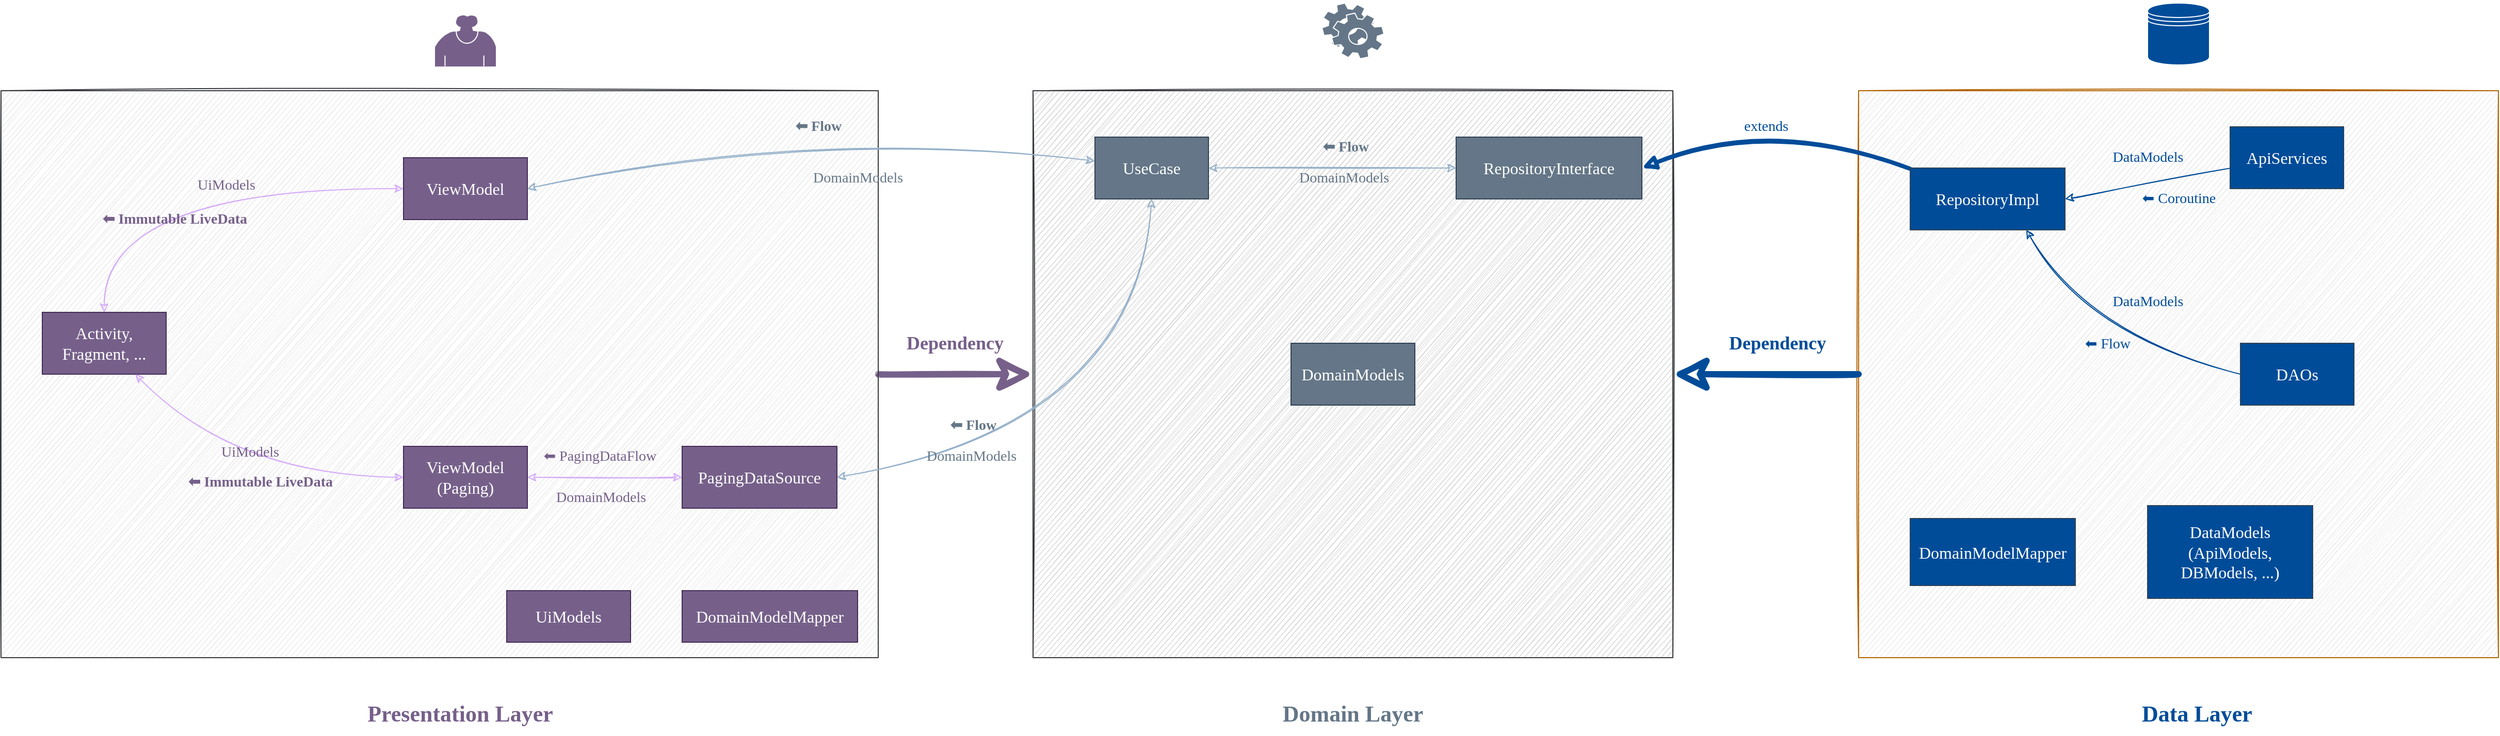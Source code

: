 <mxfile version="13.3.4" type="google"><diagram id="fskoeZXoQP_KoV0biTnG" name="Page-1"><mxGraphModel dx="1298" dy="786" grid="1" gridSize="10" guides="1" tooltips="1" connect="1" arrows="1" fold="1" page="1" pageScale="1" pageWidth="827" pageHeight="1169" math="0" shadow="0"><root><mxCell id="0"/><mxCell id="1" parent="0"/><mxCell id="LSsAEztIMfF9rfNvL_Yx-2" value="" style="shape=mxgraph.bpmn.user_task;html=1;outlineConnect=0;fillColor=#76608A;strokeColor=#FFFFFF;sketch=0;shadow=0;" parent="1" vertex="1"><mxGeometry x="440" y="108" width="60" height="64" as="geometry"/></mxCell><mxCell id="LSsAEztIMfF9rfNvL_Yx-3" value="" style="shape=mxgraph.bpmn.service_task;html=1;outlineConnect=0;fillColor=#647687;strokeColor=#FFFFFF;" parent="1" vertex="1"><mxGeometry x="1300" y="110" width="60" height="54" as="geometry"/></mxCell><mxCell id="LSsAEztIMfF9rfNvL_Yx-5" value="" style="shape=datastore;whiteSpace=wrap;html=1;fontColor=#ffffff;fillColor=#004C99;strokeColor=#FFFFFF;" parent="1" vertex="1"><mxGeometry x="2100" y="110" width="60" height="60" as="geometry"/></mxCell><mxCell id="LSsAEztIMfF9rfNvL_Yx-59" style="edgeStyle=none;curved=1;jumpStyle=none;jumpSize=1;orthogonalLoop=1;jettySize=auto;html=1;exitX=1;exitY=0.5;exitDx=0;exitDy=0;entryX=0;entryY=0.5;entryDx=0;entryDy=0;shadow=0;startArrow=none;startFill=0;endArrow=classic;endFill=0;strokeWidth=6;fontFamily=Comic Sans MS;fontSize=14;fontColor=#76608A;strokeColor=#76608A;endSize=20;startSize=1;sketch=1;" parent="1" source="LSsAEztIMfF9rfNvL_Yx-7" target="LSsAEztIMfF9rfNvL_Yx-27" edge="1"><mxGeometry relative="1" as="geometry"/></mxCell><mxCell id="LSsAEztIMfF9rfNvL_Yx-60" value="&lt;font style=&quot;font-size: 18px&quot;&gt;&lt;b&gt;Dependency&lt;/b&gt;&lt;/font&gt;" style="edgeLabel;html=1;align=center;verticalAlign=middle;resizable=0;points=[];fontSize=14;fontFamily=Comic Sans MS;fontColor=#76608A;labelBackgroundColor=none;" parent="LSsAEztIMfF9rfNvL_Yx-59" vertex="1" connectable="0"><mxGeometry x="-0.261" y="3" relative="1" as="geometry"><mxPoint x="18" y="-27" as="offset"/></mxGeometry></mxCell><mxCell id="LSsAEztIMfF9rfNvL_Yx-7" value="" style="rounded=0;whiteSpace=wrap;html=1;strokeColor=#36393d;sketch=1;fillColor=#E6E6E6;" parent="1" vertex="1"><mxGeometry x="20" y="195" width="850" height="550" as="geometry"/></mxCell><mxCell id="LSsAEztIMfF9rfNvL_Yx-8" value="&lt;p&gt;&lt;font color=&quot;#ffffff&quot; style=&quot;font-size: 16px&quot;&gt;Activity, Fragment, ...&lt;/font&gt;&lt;/p&gt;" style="rounded=0;whiteSpace=wrap;html=1;strokeColor=#432D57;fillColor=#76608a;fontColor=#ffffff;fontFamily=Comic Sans MS;fontSize=14;" parent="1" vertex="1"><mxGeometry x="60" y="410" width="120" height="60" as="geometry"/></mxCell><mxCell id="LSsAEztIMfF9rfNvL_Yx-11" style="edgeStyle=orthogonalEdgeStyle;orthogonalLoop=1;jettySize=auto;html=1;fontFamily=Comic Sans MS;fontSize=14;fontColor=#0000FF;startArrow=classic;startFill=1;shadow=0;sketch=1;curved=1;strokeColor=#D4ACF7;" parent="1" source="LSsAEztIMfF9rfNvL_Yx-10" target="LSsAEztIMfF9rfNvL_Yx-8" edge="1"><mxGeometry relative="1" as="geometry"/></mxCell><mxCell id="LSsAEztIMfF9rfNvL_Yx-12" value="UiModels" style="edgeLabel;html=1;align=center;verticalAlign=middle;resizable=0;points=[];fontSize=14;fontFamily=Comic Sans MS;fontColor=#76608A;labelBackgroundColor=none;" parent="LSsAEztIMfF9rfNvL_Yx-11" vertex="1" connectable="0"><mxGeometry x="-0.16" y="-3" relative="1" as="geometry"><mxPoint as="offset"/></mxGeometry></mxCell><mxCell id="LSsAEztIMfF9rfNvL_Yx-32" value="&lt;b&gt;⬅&amp;nbsp;Immutable LiveData&lt;/b&gt;" style="edgeLabel;html=1;align=center;verticalAlign=middle;resizable=0;points=[];fontSize=14;fontFamily=Comic Sans MS;fontColor=#76608A;labelBackgroundColor=none;" parent="LSsAEztIMfF9rfNvL_Yx-11" vertex="1" connectable="0"><mxGeometry x="-0.064" y="16" relative="1" as="geometry"><mxPoint x="-30" y="14" as="offset"/></mxGeometry></mxCell><mxCell id="LSsAEztIMfF9rfNvL_Yx-10" value="&lt;p&gt;&lt;font color=&quot;#ffffff&quot; style=&quot;font-size: 16px&quot;&gt;ViewModel&lt;/font&gt;&lt;/p&gt;" style="rounded=0;whiteSpace=wrap;html=1;strokeColor=#432D57;fontColor=#ffffff;fontFamily=Comic Sans MS;fontSize=14;fillColor=#76608A;" parent="1" vertex="1"><mxGeometry x="410" y="260" width="120" height="60" as="geometry"/></mxCell><mxCell id="LSsAEztIMfF9rfNvL_Yx-23" style="edgeStyle=none;curved=1;jumpStyle=none;jumpSize=1;orthogonalLoop=1;jettySize=auto;html=1;entryX=0.75;entryY=1;entryDx=0;entryDy=0;shadow=0;startArrow=classic;startFill=1;strokeColor=#D4ACF7;fontFamily=Comic Sans MS;fontSize=14;fontColor=#76608A;sketch=1;exitX=0;exitY=0.5;exitDx=0;exitDy=0;" parent="1" source="LSsAEztIMfF9rfNvL_Yx-16" target="LSsAEztIMfF9rfNvL_Yx-8" edge="1"><mxGeometry relative="1" as="geometry"><mxPoint x="169.04" y="417.98" as="targetPoint"/><Array as="points"><mxPoint x="250" y="570"/></Array></mxGeometry></mxCell><mxCell id="LSsAEztIMfF9rfNvL_Yx-24" value="&lt;span&gt;UiModels&lt;br&gt;&lt;/span&gt;" style="edgeLabel;html=1;align=center;verticalAlign=middle;resizable=0;points=[];fontSize=14;fontFamily=Comic Sans MS;fontColor=#76608A;labelBackgroundColor=none;labelBorderColor=none;" parent="LSsAEztIMfF9rfNvL_Yx-23" vertex="1" connectable="0"><mxGeometry x="-0.092" y="-3" relative="1" as="geometry"><mxPoint x="-12.54" y="-21.61" as="offset"/></mxGeometry></mxCell><mxCell id="LSsAEztIMfF9rfNvL_Yx-37" value="&lt;span&gt;&lt;b&gt;⬅ Immutable LiveData&lt;/b&gt;&lt;/span&gt;" style="edgeLabel;html=1;align=center;verticalAlign=middle;resizable=0;points=[];fontSize=14;fontFamily=Comic Sans MS;fontColor=#76608A;labelBackgroundColor=none;" parent="LSsAEztIMfF9rfNvL_Yx-23" vertex="1" connectable="0"><mxGeometry x="0.202" y="2" relative="1" as="geometry"><mxPoint x="36.59" y="18.08" as="offset"/></mxGeometry></mxCell><mxCell id="LSsAEztIMfF9rfNvL_Yx-16" value="&lt;p&gt;&lt;font color=&quot;#ffffff&quot; style=&quot;font-size: 16px&quot;&gt;ViewModel (Paging)&lt;/font&gt;&lt;/p&gt;" style="rounded=0;whiteSpace=wrap;html=1;strokeColor=#432D57;fontColor=#ffffff;fontFamily=Comic Sans MS;fontSize=14;fillColor=#76608A;" parent="1" vertex="1"><mxGeometry x="410" y="540" width="120" height="60" as="geometry"/></mxCell><mxCell id="LSsAEztIMfF9rfNvL_Yx-21" value="" style="edgeStyle=none;curved=1;jumpStyle=none;jumpSize=1;orthogonalLoop=1;jettySize=auto;html=1;shadow=0;startArrow=classic;startFill=1;strokeColor=#D4ACF7;fontFamily=Comic Sans MS;fontSize=14;fontColor=#76608A;sketch=1;" parent="1" source="LSsAEztIMfF9rfNvL_Yx-17" target="LSsAEztIMfF9rfNvL_Yx-16" edge="1"><mxGeometry relative="1" as="geometry"><mxPoint x="413.077" y="480" as="targetPoint"/></mxGeometry></mxCell><mxCell id="LSsAEztIMfF9rfNvL_Yx-22" value="DomainModels" style="edgeLabel;html=1;align=center;verticalAlign=middle;resizable=0;points=[];fontSize=14;fontFamily=Comic Sans MS;fontColor=#76608A;labelBackgroundColor=none;" parent="LSsAEztIMfF9rfNvL_Yx-21" vertex="1" connectable="0"><mxGeometry x="0.3" y="-3" relative="1" as="geometry"><mxPoint x="18" y="23" as="offset"/></mxGeometry></mxCell><mxCell id="LSsAEztIMfF9rfNvL_Yx-56" value="⬅ PagingDataFlow" style="edgeLabel;html=1;align=center;verticalAlign=middle;resizable=0;points=[];fontSize=14;fontFamily=Comic Sans MS;labelBackgroundColor=none;fontColor=#76608A;" parent="LSsAEztIMfF9rfNvL_Yx-21" vertex="1" connectable="0"><mxGeometry x="0.067" relative="1" as="geometry"><mxPoint y="-20" as="offset"/></mxGeometry></mxCell><mxCell id="LSsAEztIMfF9rfNvL_Yx-17" value="&lt;p&gt;&lt;font color=&quot;#ffffff&quot; style=&quot;font-size: 16px&quot;&gt;PagingDataSource&lt;/font&gt;&lt;/p&gt;" style="rounded=0;whiteSpace=wrap;html=1;strokeColor=#432D57;fontColor=#ffffff;fontFamily=Comic Sans MS;fontSize=14;fillColor=#76608A;" parent="1" vertex="1"><mxGeometry x="680" y="540" width="150" height="60" as="geometry"/></mxCell><mxCell id="LSsAEztIMfF9rfNvL_Yx-27" value="" style="rounded=0;whiteSpace=wrap;html=1;strokeColor=#36393d;shadow=0;sketch=1;fillColor=#CCCCCC;" parent="1" vertex="1"><mxGeometry x="1020" y="195" width="620" height="550" as="geometry"/></mxCell><mxCell id="LSsAEztIMfF9rfNvL_Yx-29" style="edgeStyle=none;curved=1;jumpStyle=none;jumpSize=1;orthogonalLoop=1;jettySize=auto;html=1;entryX=1;entryY=0.5;entryDx=0;entryDy=0;shadow=0;startArrow=classic;startFill=1;fontFamily=Comic Sans MS;fontSize=14;fontColor=#76608A;strokeColor=#95B0C9;sketch=1;" parent="1" source="LSsAEztIMfF9rfNvL_Yx-28" target="LSsAEztIMfF9rfNvL_Yx-10" edge="1"><mxGeometry relative="1" as="geometry"><Array as="points"><mxPoint x="810" y="230"/></Array></mxGeometry></mxCell><mxCell id="LSsAEztIMfF9rfNvL_Yx-30" value="&lt;font color=&quot;#647687&quot;&gt;DomainModels&lt;/font&gt;" style="edgeLabel;html=1;align=center;verticalAlign=middle;resizable=0;points=[];fontSize=14;fontFamily=Comic Sans MS;fontColor=#76608A;labelBackgroundColor=none;" parent="LSsAEztIMfF9rfNvL_Yx-29" vertex="1" connectable="0"><mxGeometry x="-0.215" relative="1" as="geometry"><mxPoint x="-12.64" y="43.52" as="offset"/></mxGeometry></mxCell><mxCell id="LSsAEztIMfF9rfNvL_Yx-31" value="&lt;font color=&quot;#647687&quot;&gt;&lt;b&gt;&amp;nbsp;⬅ Flow&lt;/b&gt;&lt;/font&gt;" style="edgeLabel;html=1;align=center;verticalAlign=middle;resizable=0;points=[];fontSize=14;fontFamily=Comic Sans MS;fontColor=#76608A;labelBackgroundColor=none;" parent="LSsAEztIMfF9rfNvL_Yx-29" vertex="1" connectable="0"><mxGeometry x="-0.308" y="-4" relative="1" as="geometry"><mxPoint x="-78.93" y="-5.68" as="offset"/></mxGeometry></mxCell><mxCell id="LSsAEztIMfF9rfNvL_Yx-41" style="edgeStyle=none;curved=1;jumpStyle=none;jumpSize=1;orthogonalLoop=1;jettySize=auto;html=1;shadow=0;startArrow=classic;startFill=1;fontFamily=Comic Sans MS;fontSize=14;fontColor=#76608A;sketch=1;strokeColor=#95B0C9;" parent="1" source="LSsAEztIMfF9rfNvL_Yx-28" target="LSsAEztIMfF9rfNvL_Yx-40" edge="1"><mxGeometry relative="1" as="geometry"/></mxCell><mxCell id="LSsAEztIMfF9rfNvL_Yx-42" value="DomainModels" style="edgeLabel;html=1;align=center;verticalAlign=middle;resizable=0;points=[];fontSize=14;fontFamily=Comic Sans MS;labelBackgroundColor=none;fontColor=#647687;" parent="LSsAEztIMfF9rfNvL_Yx-41" vertex="1" connectable="0"><mxGeometry x="0.2" relative="1" as="geometry"><mxPoint x="-13" y="10" as="offset"/></mxGeometry></mxCell><mxCell id="LSsAEztIMfF9rfNvL_Yx-43" value="&lt;b style=&quot;&quot;&gt;&amp;nbsp;⬅ Flow&lt;/b&gt;" style="edgeLabel;html=1;align=center;verticalAlign=middle;resizable=0;points=[];fontSize=14;fontFamily=Comic Sans MS;fontColor=#647687;labelBackgroundColor=none;" parent="LSsAEztIMfF9rfNvL_Yx-41" vertex="1" connectable="0"><mxGeometry x="0.083" y="4" relative="1" as="geometry"><mxPoint x="1" y="-16" as="offset"/></mxGeometry></mxCell><mxCell id="LSsAEztIMfF9rfNvL_Yx-28" value="&lt;p&gt;&lt;font color=&quot;#ffffff&quot; style=&quot;font-size: 16px&quot;&gt;UseCase&lt;/font&gt;&lt;/p&gt;" style="rounded=0;whiteSpace=wrap;html=1;strokeColor=#314354;fontColor=#ffffff;fontFamily=Comic Sans MS;fontSize=14;fillColor=#647687;" parent="1" vertex="1"><mxGeometry x="1080" y="240" width="110" height="60" as="geometry"/></mxCell><mxCell id="LSsAEztIMfF9rfNvL_Yx-38" value="&lt;p&gt;&lt;font color=&quot;#ffffff&quot; style=&quot;font-size: 16px&quot;&gt;UiModels&lt;/font&gt;&lt;/p&gt;" style="rounded=0;whiteSpace=wrap;html=1;strokeColor=#432D57;fontColor=#ffffff;fontFamily=Comic Sans MS;fontSize=14;fillColor=#76608A;" parent="1" vertex="1"><mxGeometry x="510" y="680" width="120" height="50" as="geometry"/></mxCell><mxCell id="LSsAEztIMfF9rfNvL_Yx-39" value="&lt;p&gt;&lt;span style=&quot;font-size: 16px&quot;&gt;DomainModels&lt;/span&gt;&lt;/p&gt;" style="rounded=0;whiteSpace=wrap;html=1;strokeColor=#314354;fontColor=#ffffff;fontFamily=Comic Sans MS;fontSize=14;fillColor=#647687;sketch=0;glass=0;shadow=0;" parent="1" vertex="1"><mxGeometry x="1270" y="440" width="120" height="60" as="geometry"/></mxCell><mxCell id="LSsAEztIMfF9rfNvL_Yx-40" value="&lt;p&gt;&lt;span style=&quot;font-size: 16px&quot;&gt;RepositoryInterface&lt;/span&gt;&lt;/p&gt;" style="rounded=0;whiteSpace=wrap;html=1;strokeColor=#314354;fontColor=#ffffff;fontFamily=Comic Sans MS;fontSize=14;fillColor=#647687;" parent="1" vertex="1"><mxGeometry x="1430" y="240" width="180" height="60" as="geometry"/></mxCell><mxCell id="LSsAEztIMfF9rfNvL_Yx-44" value="" style="rounded=0;whiteSpace=wrap;html=1;strokeColor=#b46504;sketch=1;fillColor=#E6E6E6;" parent="1" vertex="1"><mxGeometry x="1820" y="195" width="620" height="550" as="geometry"/></mxCell><mxCell id="LSsAEztIMfF9rfNvL_Yx-45" value="&lt;p&gt;&lt;span style=&quot;font-size: 16px&quot;&gt;DataModels (ApiModels, DBModels, ...)&lt;/span&gt;&lt;/p&gt;" style="rounded=0;whiteSpace=wrap;html=1;strokeColor=#314354;fontColor=#ffffff;fontFamily=Comic Sans MS;fontSize=14;sketch=0;glass=0;shadow=0;fillColor=#004C99;" parent="1" vertex="1"><mxGeometry x="2100" y="597.5" width="160" height="90" as="geometry"/></mxCell><mxCell id="LSsAEztIMfF9rfNvL_Yx-46" value="&lt;p&gt;&lt;span style=&quot;font-size: 16px&quot;&gt;ApiServices&lt;/span&gt;&lt;/p&gt;" style="rounded=0;whiteSpace=wrap;html=1;strokeColor=#314354;fontColor=#ffffff;fontFamily=Comic Sans MS;fontSize=14;sketch=0;glass=0;shadow=0;fillColor=#004C99;" parent="1" vertex="1"><mxGeometry x="2180" y="230" width="110" height="60" as="geometry"/></mxCell><mxCell id="LSsAEztIMfF9rfNvL_Yx-52" style="edgeStyle=none;curved=1;jumpStyle=none;jumpSize=1;orthogonalLoop=1;jettySize=auto;html=1;entryX=0.75;entryY=1;entryDx=0;entryDy=0;shadow=0;startArrow=none;startFill=0;endArrow=classic;endFill=1;strokeColor=#004C99;strokeWidth=1;fontFamily=Comic Sans MS;fontSize=14;fontColor=#647687;sketch=1;exitX=0;exitY=0.5;exitDx=0;exitDy=0;" parent="1" source="LSsAEztIMfF9rfNvL_Yx-47" target="LSsAEztIMfF9rfNvL_Yx-48" edge="1"><mxGeometry relative="1" as="geometry"><Array as="points"><mxPoint x="2040" y="430"/></Array></mxGeometry></mxCell><mxCell id="LSsAEztIMfF9rfNvL_Yx-53" value="DataModels" style="edgeLabel;html=1;align=center;verticalAlign=middle;resizable=0;points=[];fontSize=14;fontFamily=Comic Sans MS;fontColor=#004C99;labelBackgroundColor=none;" parent="LSsAEztIMfF9rfNvL_Yx-52" vertex="1" connectable="0"><mxGeometry x="0.129" y="-2" relative="1" as="geometry"><mxPoint x="57.32" y="-28.65" as="offset"/></mxGeometry></mxCell><mxCell id="LSsAEztIMfF9rfNvL_Yx-54" value="⬅ Flow" style="edgeLabel;html=1;align=center;verticalAlign=middle;resizable=0;points=[];fontSize=14;fontFamily=Comic Sans MS;fontColor=#004C99;labelBackgroundColor=none;" parent="LSsAEztIMfF9rfNvL_Yx-52" vertex="1" connectable="0"><mxGeometry x="0.194" y="4" relative="1" as="geometry"><mxPoint x="26.84" y="13.86" as="offset"/></mxGeometry></mxCell><mxCell id="LSsAEztIMfF9rfNvL_Yx-47" value="&lt;p&gt;&lt;span style=&quot;font-size: 16px&quot;&gt;DAOs&lt;/span&gt;&lt;/p&gt;" style="rounded=0;whiteSpace=wrap;html=1;strokeColor=#314354;fontColor=#ffffff;fontFamily=Comic Sans MS;fontSize=14;sketch=0;glass=0;shadow=0;fillColor=#004C99;" parent="1" vertex="1"><mxGeometry x="2190" y="440" width="110" height="60" as="geometry"/></mxCell><mxCell id="LSsAEztIMfF9rfNvL_Yx-49" value="&lt;font color=&quot;#004c99&quot;&gt;extends&lt;/font&gt;" style="edgeStyle=none;curved=1;jumpStyle=none;jumpSize=1;orthogonalLoop=1;jettySize=auto;html=1;entryX=1;entryY=0.5;entryDx=0;entryDy=0;shadow=0;startArrow=none;startFill=0;fontFamily=Comic Sans MS;fontSize=14;fontColor=#647687;endArrow=block;endFill=1;strokeWidth=4;strokeColor=#004C99;sketch=1;labelBackgroundColor=none;" parent="1" source="LSsAEztIMfF9rfNvL_Yx-48" target="LSsAEztIMfF9rfNvL_Yx-40" edge="1"><mxGeometry x="0.001" y="14" relative="1" as="geometry"><mxPoint x="-15" y="-3" as="offset"/><Array as="points"><mxPoint x="1740" y="220"/></Array></mxGeometry></mxCell><mxCell id="LSsAEztIMfF9rfNvL_Yx-50" value="" style="edgeStyle=none;curved=1;jumpStyle=none;jumpSize=1;orthogonalLoop=1;jettySize=auto;html=1;exitX=1;exitY=0.5;exitDx=0;exitDy=0;shadow=0;startArrow=classic;startFill=1;endArrow=none;endFill=0;strokeColor=#004C99;strokeWidth=1;fontFamily=Comic Sans MS;fontSize=14;fontColor=#647687;sketch=1;" parent="1" source="LSsAEztIMfF9rfNvL_Yx-48" target="LSsAEztIMfF9rfNvL_Yx-46" edge="1"><mxGeometry x="0.208" y="-18" relative="1" as="geometry"><mxPoint as="offset"/></mxGeometry></mxCell><mxCell id="LSsAEztIMfF9rfNvL_Yx-51" value="DataModels" style="edgeLabel;html=1;align=center;verticalAlign=middle;resizable=0;points=[];fontSize=14;fontFamily=Comic Sans MS;labelBackgroundColor=none;fontColor=#004C99;" parent="LSsAEztIMfF9rfNvL_Yx-50" vertex="1" connectable="0"><mxGeometry x="0.118" y="2" relative="1" as="geometry"><mxPoint x="-9.1" y="-21.39" as="offset"/></mxGeometry></mxCell><mxCell id="LSsAEztIMfF9rfNvL_Yx-55" value="⬅ Coroutine" style="edgeLabel;html=1;align=center;verticalAlign=middle;resizable=0;points=[];fontSize=14;fontFamily=Comic Sans MS;fontColor=#004C99;labelBackgroundColor=none;" parent="LSsAEztIMfF9rfNvL_Yx-50" vertex="1" connectable="0"><mxGeometry x="-0.032" y="3" relative="1" as="geometry"><mxPoint x="32.88" y="17.4" as="offset"/></mxGeometry></mxCell><mxCell id="LSsAEztIMfF9rfNvL_Yx-48" value="&lt;p&gt;&lt;span style=&quot;font-size: 16px&quot;&gt;RepositoryImpl&lt;/span&gt;&lt;/p&gt;" style="rounded=0;whiteSpace=wrap;html=1;strokeColor=#314354;fontColor=#ffffff;fontFamily=Comic Sans MS;fontSize=14;sketch=0;glass=0;shadow=0;fillColor=#004C99;" parent="1" vertex="1"><mxGeometry x="1870" y="270" width="150" height="60" as="geometry"/></mxCell><mxCell id="LSsAEztIMfF9rfNvL_Yx-57" value="&lt;p&gt;&lt;span style=&quot;font-size: 16px&quot;&gt;DomainModelMapper&lt;/span&gt;&lt;/p&gt;" style="rounded=0;whiteSpace=wrap;html=1;strokeColor=#314354;fontColor=#ffffff;fontFamily=Comic Sans MS;fontSize=14;sketch=0;glass=0;shadow=0;fillColor=#004C99;" parent="1" vertex="1"><mxGeometry x="1870" y="610" width="160" height="65" as="geometry"/></mxCell><mxCell id="LSsAEztIMfF9rfNvL_Yx-58" value="&lt;p&gt;&lt;font color=&quot;#ffffff&quot; style=&quot;font-size: 16px&quot;&gt;DomainModelMapper&lt;/font&gt;&lt;/p&gt;" style="rounded=0;whiteSpace=wrap;html=1;strokeColor=#432D57;fontColor=#ffffff;fontFamily=Comic Sans MS;fontSize=14;fillColor=#76608A;" parent="1" vertex="1"><mxGeometry x="680" y="680" width="170" height="50" as="geometry"/></mxCell><mxCell id="LSsAEztIMfF9rfNvL_Yx-63" value="&lt;font style=&quot;font-size: 22px&quot; color=&quot;#76608a&quot;&gt;&lt;b&gt;Presentation Layer&lt;/b&gt;&lt;/font&gt;" style="text;html=1;strokeColor=none;fillColor=none;align=center;verticalAlign=middle;whiteSpace=wrap;rounded=0;shadow=0;glass=0;labelBackgroundColor=none;fontFamily=Comic Sans MS;fontSize=14;fontColor=#004C99;" parent="1" vertex="1"><mxGeometry x="330" y="780" width="270" height="40" as="geometry"/></mxCell><mxCell id="LSsAEztIMfF9rfNvL_Yx-64" value="&lt;font style=&quot;font-size: 22px&quot; color=&quot;#647687&quot;&gt;&lt;b&gt;Domain Layer&lt;/b&gt;&lt;/font&gt;" style="text;html=1;strokeColor=none;fillColor=none;align=center;verticalAlign=middle;whiteSpace=wrap;rounded=0;shadow=0;glass=0;labelBackgroundColor=none;fontFamily=Comic Sans MS;fontSize=14;fontColor=#004C99;" parent="1" vertex="1"><mxGeometry x="1195" y="780" width="270" height="40" as="geometry"/></mxCell><mxCell id="LSsAEztIMfF9rfNvL_Yx-65" value="&lt;font style=&quot;font-size: 22px&quot;&gt;&lt;b&gt;Data Layer&lt;/b&gt;&lt;/font&gt;" style="text;html=1;strokeColor=none;fillColor=none;align=center;verticalAlign=middle;whiteSpace=wrap;rounded=0;shadow=0;glass=0;labelBackgroundColor=none;fontFamily=Comic Sans MS;fontSize=14;fontColor=#004C99;" parent="1" vertex="1"><mxGeometry x="2013" y="780" width="270" height="40" as="geometry"/></mxCell><mxCell id="LSsAEztIMfF9rfNvL_Yx-74" style="edgeStyle=none;curved=1;jumpStyle=none;jumpSize=1;orthogonalLoop=1;jettySize=auto;html=1;exitX=0;exitY=0.5;exitDx=0;exitDy=0;shadow=0;startArrow=none;startFill=0;endArrow=classic;endFill=0;strokeWidth=6;fontFamily=Comic Sans MS;fontSize=14;fontColor=#76608A;endSize=20;startSize=1;entryX=1;entryY=0.5;entryDx=0;entryDy=0;strokeColor=#004C99;sketch=1;" parent="1" source="LSsAEztIMfF9rfNvL_Yx-44" target="LSsAEztIMfF9rfNvL_Yx-27" edge="1"><mxGeometry relative="1" as="geometry"><mxPoint x="1654" y="510" as="sourcePoint"/><mxPoint x="1720" y="610" as="targetPoint"/></mxGeometry></mxCell><mxCell id="LSsAEztIMfF9rfNvL_Yx-75" value="&lt;font style=&quot;font-size: 18px&quot;&gt;&lt;b&gt;Dependency&lt;/b&gt;&lt;/font&gt;" style="edgeLabel;html=1;align=center;verticalAlign=middle;resizable=0;points=[];fontSize=14;fontFamily=Comic Sans MS;labelBackgroundColor=none;fontColor=#004C99;" parent="LSsAEztIMfF9rfNvL_Yx-74" vertex="1" connectable="0"><mxGeometry x="-0.261" y="3" relative="1" as="geometry"><mxPoint x="-12.86" y="-33" as="offset"/></mxGeometry></mxCell><mxCell id="vSmNblWiOVnEW6PZeK08-2" style="edgeStyle=none;curved=1;jumpStyle=none;jumpSize=1;orthogonalLoop=1;jettySize=auto;html=1;entryX=1;entryY=0.5;entryDx=0;entryDy=0;shadow=0;startArrow=classic;startFill=1;fontFamily=Comic Sans MS;fontSize=14;fontColor=#76608A;strokeColor=#95B0C9;sketch=1;exitX=0.5;exitY=1;exitDx=0;exitDy=0;targetPerimeterSpacing=5;" edge="1" parent="1" source="LSsAEztIMfF9rfNvL_Yx-28" target="LSsAEztIMfF9rfNvL_Yx-17"><mxGeometry relative="1" as="geometry"><mxPoint x="1195" y="451.818" as="sourcePoint"/><mxPoint x="645" y="470" as="targetPoint"/><Array as="points"><mxPoint x="1120" y="520"/></Array></mxGeometry></mxCell><mxCell id="vSmNblWiOVnEW6PZeK08-3" value="&lt;font color=&quot;#647687&quot;&gt;DomainModels&lt;/font&gt;" style="edgeLabel;html=1;align=center;verticalAlign=middle;resizable=0;points=[];fontSize=14;fontFamily=Comic Sans MS;fontColor=#76608A;labelBackgroundColor=none;" vertex="1" connectable="0" parent="vSmNblWiOVnEW6PZeK08-2"><mxGeometry x="-0.215" relative="1" as="geometry"><mxPoint x="-161.26" y="48.47" as="offset"/></mxGeometry></mxCell><mxCell id="vSmNblWiOVnEW6PZeK08-4" value="&lt;font color=&quot;#647687&quot;&gt;&lt;b&gt;&amp;nbsp;⬅ Flow&lt;/b&gt;&lt;/font&gt;" style="edgeLabel;html=1;align=center;verticalAlign=middle;resizable=0;points=[];fontSize=14;fontFamily=Comic Sans MS;fontColor=#76608A;labelBackgroundColor=none;" vertex="1" connectable="0" parent="vSmNblWiOVnEW6PZeK08-2"><mxGeometry x="-0.308" y="-4" relative="1" as="geometry"><mxPoint x="-158.9" y="42.68" as="offset"/></mxGeometry></mxCell></root></mxGraphModel></diagram></mxfile>